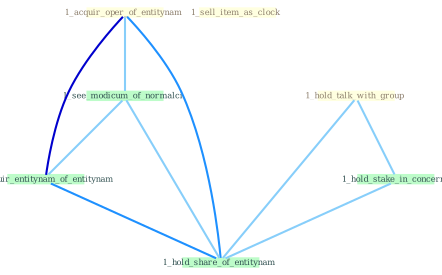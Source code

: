 Graph G{ 
    node
    [shape=polygon,style=filled,width=.5,height=.06,color="#BDFCC9",fixedsize=true,fontsize=4,
    fontcolor="#2f4f4f"];
    {node
    [color="#ffffe0", fontcolor="#8b7d6b"] "1_acquir_oper_of_entitynam " "1_hold_talk_with_group " "1_sell_item_as_clock "}
{node [color="#fff0f5", fontcolor="#b22222"]}
edge [color="#B0E2FF"];

	"1_acquir_oper_of_entitynam " -- "1_see_modicum_of_normalci " [w="1", color="#87cefa" ];
	"1_acquir_oper_of_entitynam " -- "1_acquir_entitynam_of_entitynam " [w="3", color="#0000cd" , len=0.6];
	"1_acquir_oper_of_entitynam " -- "1_hold_share_of_entitynam " [w="2", color="#1e90ff" , len=0.8];
	"1_hold_talk_with_group " -- "1_hold_stake_in_concern " [w="1", color="#87cefa" ];
	"1_hold_talk_with_group " -- "1_hold_share_of_entitynam " [w="1", color="#87cefa" ];
	"1_hold_stake_in_concern " -- "1_hold_share_of_entitynam " [w="1", color="#87cefa" ];
	"1_see_modicum_of_normalci " -- "1_acquir_entitynam_of_entitynam " [w="1", color="#87cefa" ];
	"1_see_modicum_of_normalci " -- "1_hold_share_of_entitynam " [w="1", color="#87cefa" ];
	"1_acquir_entitynam_of_entitynam " -- "1_hold_share_of_entitynam " [w="2", color="#1e90ff" , len=0.8];
}
